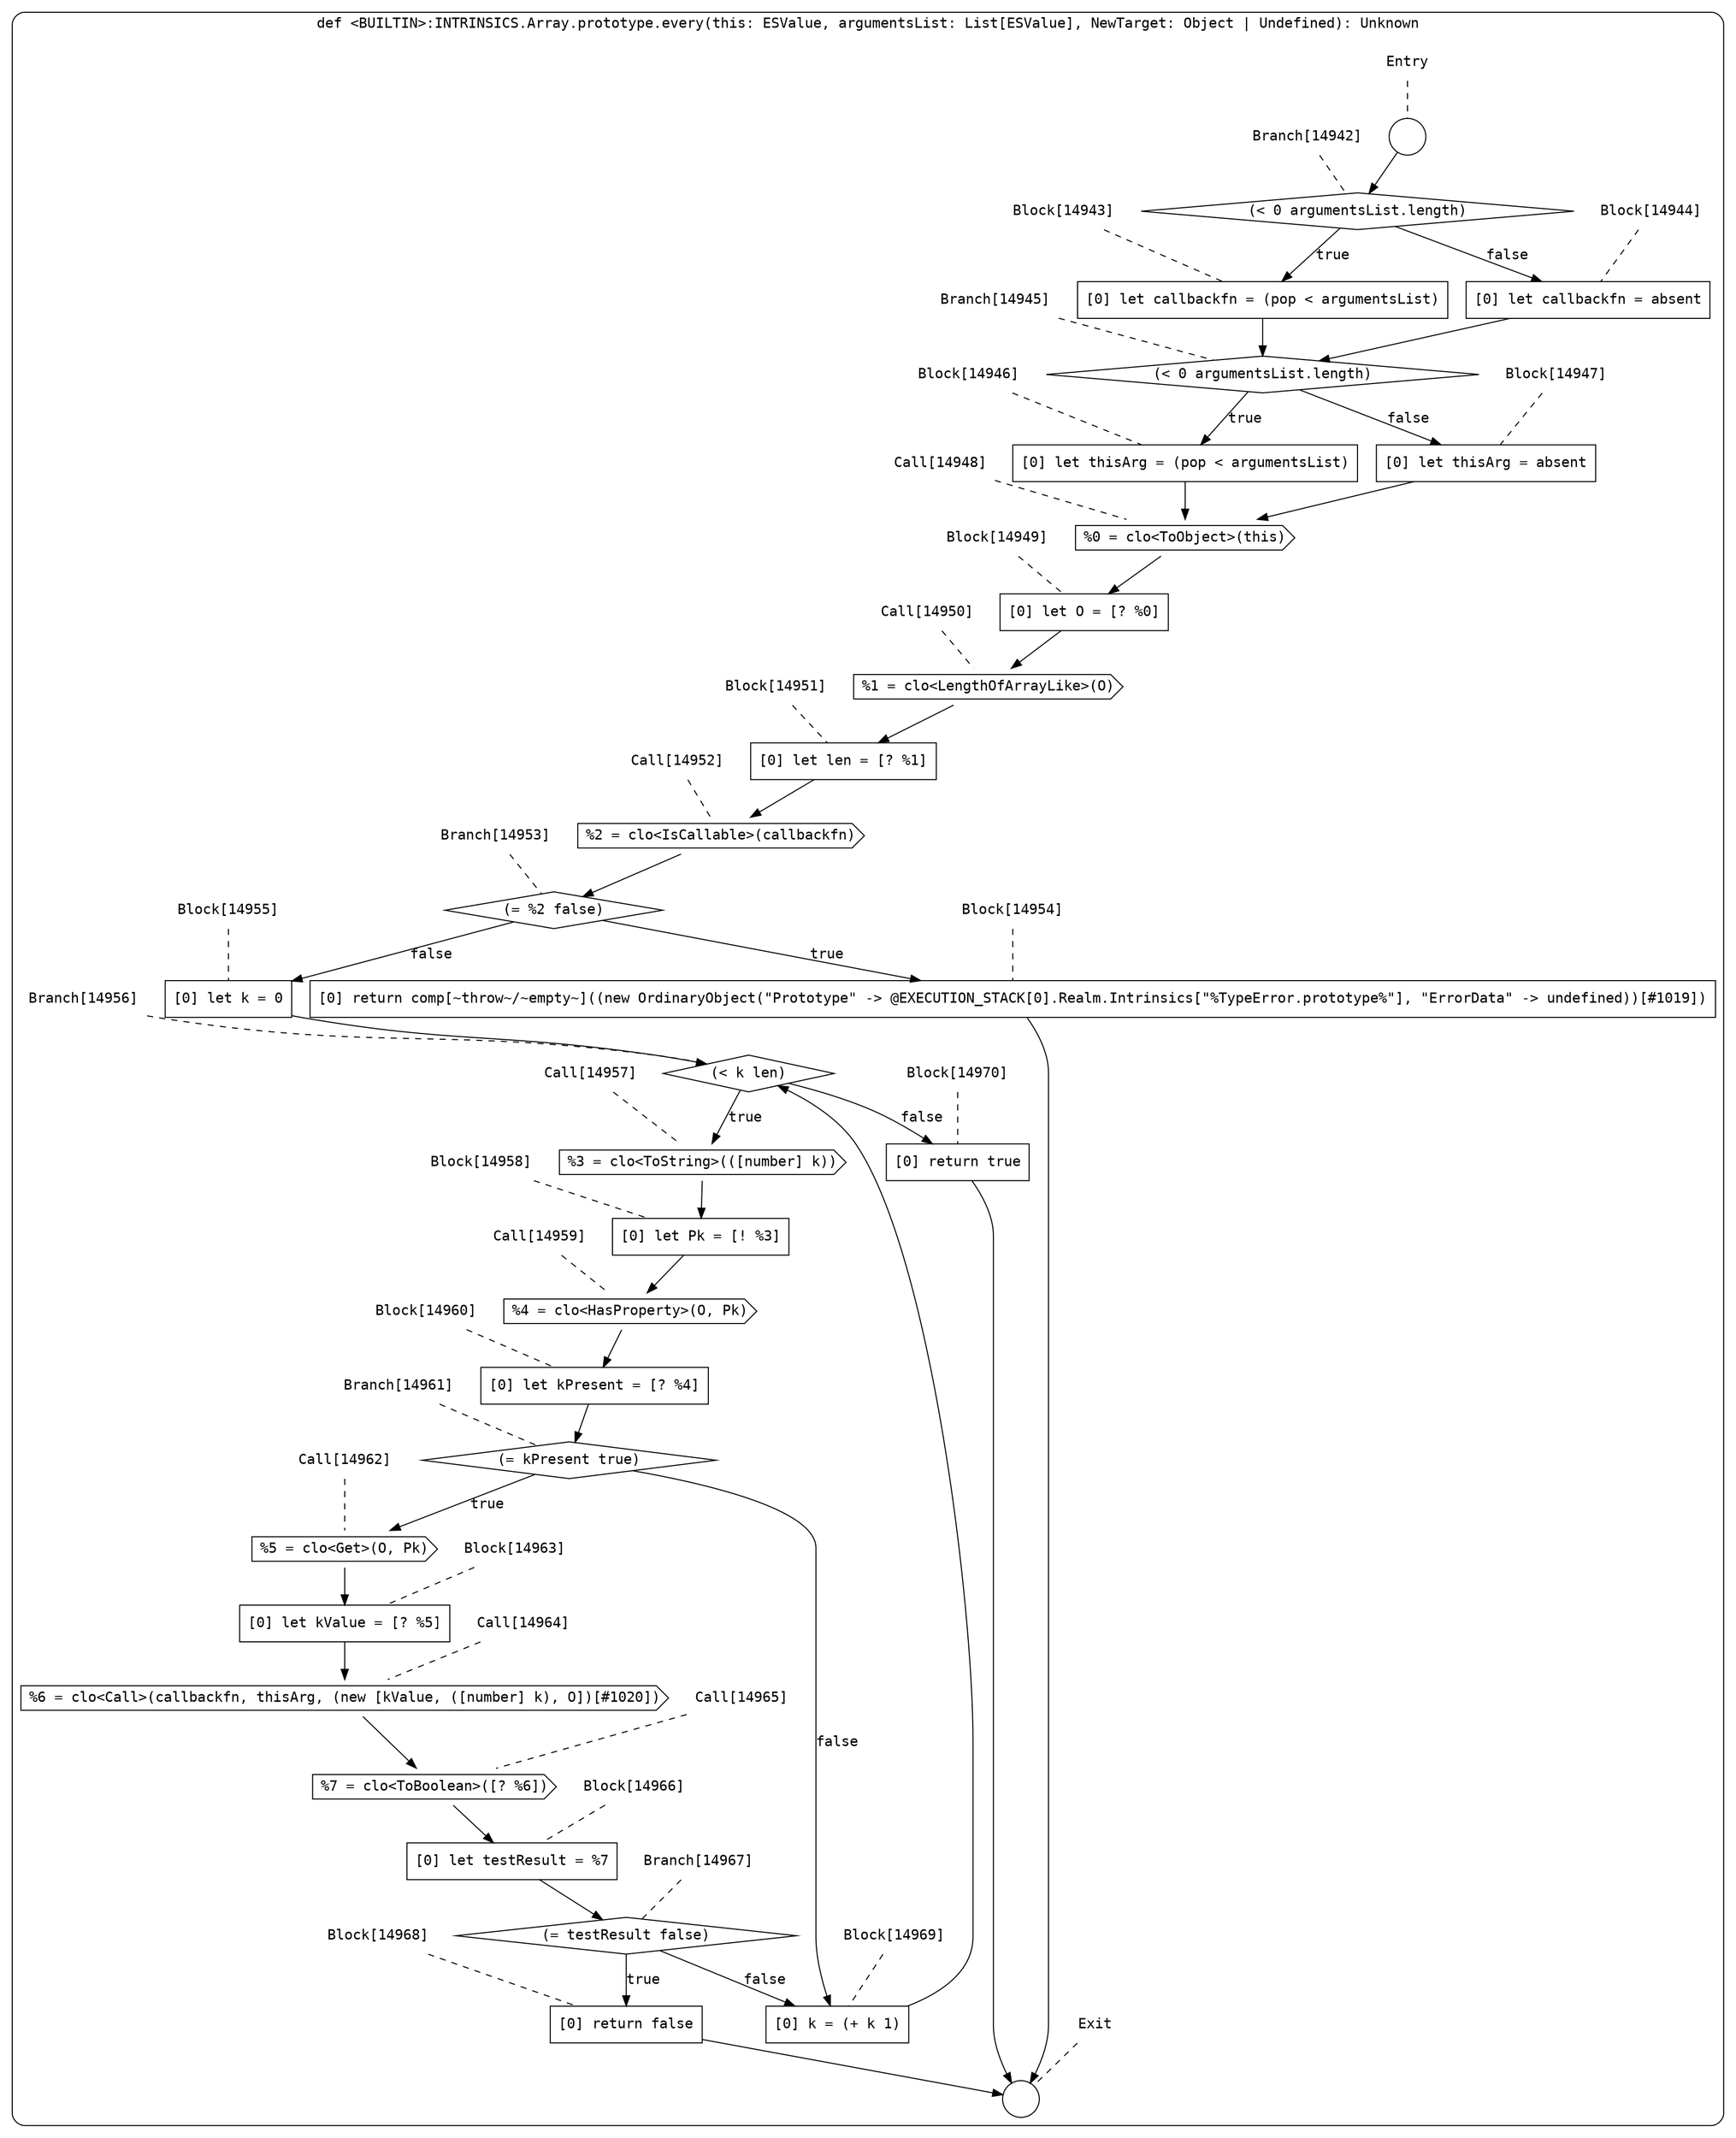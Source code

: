 digraph {
  graph [fontname = "Consolas"]
  node [fontname = "Consolas"]
  edge [fontname = "Consolas"]
  subgraph cluster2349 {
    label = "def <BUILTIN>:INTRINSICS.Array.prototype.every(this: ESValue, argumentsList: List[ESValue], NewTarget: Object | Undefined): Unknown"
    style = rounded
    cluster2349_entry_name [shape=none, label=<<font color="black">Entry</font>>]
    cluster2349_entry_name -> cluster2349_entry [arrowhead=none, color="black", style=dashed]
    cluster2349_entry [shape=circle label=" " color="black" fillcolor="white" style=filled]
    cluster2349_entry -> node14942 [color="black"]
    cluster2349_exit_name [shape=none, label=<<font color="black">Exit</font>>]
    cluster2349_exit_name -> cluster2349_exit [arrowhead=none, color="black", style=dashed]
    cluster2349_exit [shape=circle label=" " color="black" fillcolor="white" style=filled]
    node14942_name [shape=none, label=<<font color="black">Branch[14942]</font>>]
    node14942_name -> node14942 [arrowhead=none, color="black", style=dashed]
    node14942 [shape=diamond, label=<<font color="black">(&lt; 0 argumentsList.length)</font>> color="black" fillcolor="white", style=filled]
    node14942 -> node14943 [label=<<font color="black">true</font>> color="black"]
    node14942 -> node14944 [label=<<font color="black">false</font>> color="black"]
    node14943_name [shape=none, label=<<font color="black">Block[14943]</font>>]
    node14943_name -> node14943 [arrowhead=none, color="black", style=dashed]
    node14943 [shape=box, label=<<font color="black">[0] let callbackfn = (pop &lt; argumentsList)<BR ALIGN="LEFT"/></font>> color="black" fillcolor="white", style=filled]
    node14943 -> node14945 [color="black"]
    node14944_name [shape=none, label=<<font color="black">Block[14944]</font>>]
    node14944_name -> node14944 [arrowhead=none, color="black", style=dashed]
    node14944 [shape=box, label=<<font color="black">[0] let callbackfn = absent<BR ALIGN="LEFT"/></font>> color="black" fillcolor="white", style=filled]
    node14944 -> node14945 [color="black"]
    node14945_name [shape=none, label=<<font color="black">Branch[14945]</font>>]
    node14945_name -> node14945 [arrowhead=none, color="black", style=dashed]
    node14945 [shape=diamond, label=<<font color="black">(&lt; 0 argumentsList.length)</font>> color="black" fillcolor="white", style=filled]
    node14945 -> node14946 [label=<<font color="black">true</font>> color="black"]
    node14945 -> node14947 [label=<<font color="black">false</font>> color="black"]
    node14946_name [shape=none, label=<<font color="black">Block[14946]</font>>]
    node14946_name -> node14946 [arrowhead=none, color="black", style=dashed]
    node14946 [shape=box, label=<<font color="black">[0] let thisArg = (pop &lt; argumentsList)<BR ALIGN="LEFT"/></font>> color="black" fillcolor="white", style=filled]
    node14946 -> node14948 [color="black"]
    node14947_name [shape=none, label=<<font color="black">Block[14947]</font>>]
    node14947_name -> node14947 [arrowhead=none, color="black", style=dashed]
    node14947 [shape=box, label=<<font color="black">[0] let thisArg = absent<BR ALIGN="LEFT"/></font>> color="black" fillcolor="white", style=filled]
    node14947 -> node14948 [color="black"]
    node14948_name [shape=none, label=<<font color="black">Call[14948]</font>>]
    node14948_name -> node14948 [arrowhead=none, color="black", style=dashed]
    node14948 [shape=cds, label=<<font color="black">%0 = clo&lt;ToObject&gt;(this)</font>> color="black" fillcolor="white", style=filled]
    node14948 -> node14949 [color="black"]
    node14949_name [shape=none, label=<<font color="black">Block[14949]</font>>]
    node14949_name -> node14949 [arrowhead=none, color="black", style=dashed]
    node14949 [shape=box, label=<<font color="black">[0] let O = [? %0]<BR ALIGN="LEFT"/></font>> color="black" fillcolor="white", style=filled]
    node14949 -> node14950 [color="black"]
    node14950_name [shape=none, label=<<font color="black">Call[14950]</font>>]
    node14950_name -> node14950 [arrowhead=none, color="black", style=dashed]
    node14950 [shape=cds, label=<<font color="black">%1 = clo&lt;LengthOfArrayLike&gt;(O)</font>> color="black" fillcolor="white", style=filled]
    node14950 -> node14951 [color="black"]
    node14951_name [shape=none, label=<<font color="black">Block[14951]</font>>]
    node14951_name -> node14951 [arrowhead=none, color="black", style=dashed]
    node14951 [shape=box, label=<<font color="black">[0] let len = [? %1]<BR ALIGN="LEFT"/></font>> color="black" fillcolor="white", style=filled]
    node14951 -> node14952 [color="black"]
    node14952_name [shape=none, label=<<font color="black">Call[14952]</font>>]
    node14952_name -> node14952 [arrowhead=none, color="black", style=dashed]
    node14952 [shape=cds, label=<<font color="black">%2 = clo&lt;IsCallable&gt;(callbackfn)</font>> color="black" fillcolor="white", style=filled]
    node14952 -> node14953 [color="black"]
    node14953_name [shape=none, label=<<font color="black">Branch[14953]</font>>]
    node14953_name -> node14953 [arrowhead=none, color="black", style=dashed]
    node14953 [shape=diamond, label=<<font color="black">(= %2 false)</font>> color="black" fillcolor="white", style=filled]
    node14953 -> node14954 [label=<<font color="black">true</font>> color="black"]
    node14953 -> node14955 [label=<<font color="black">false</font>> color="black"]
    node14954_name [shape=none, label=<<font color="black">Block[14954]</font>>]
    node14954_name -> node14954 [arrowhead=none, color="black", style=dashed]
    node14954 [shape=box, label=<<font color="black">[0] return comp[~throw~/~empty~]((new OrdinaryObject(&quot;Prototype&quot; -&gt; @EXECUTION_STACK[0].Realm.Intrinsics[&quot;%TypeError.prototype%&quot;], &quot;ErrorData&quot; -&gt; undefined))[#1019])<BR ALIGN="LEFT"/></font>> color="black" fillcolor="white", style=filled]
    node14954 -> cluster2349_exit [color="black"]
    node14955_name [shape=none, label=<<font color="black">Block[14955]</font>>]
    node14955_name -> node14955 [arrowhead=none, color="black", style=dashed]
    node14955 [shape=box, label=<<font color="black">[0] let k = 0<BR ALIGN="LEFT"/></font>> color="black" fillcolor="white", style=filled]
    node14955 -> node14956 [color="black"]
    node14956_name [shape=none, label=<<font color="black">Branch[14956]</font>>]
    node14956_name -> node14956 [arrowhead=none, color="black", style=dashed]
    node14956 [shape=diamond, label=<<font color="black">(&lt; k len)</font>> color="black" fillcolor="white", style=filled]
    node14956 -> node14957 [label=<<font color="black">true</font>> color="black"]
    node14956 -> node14970 [label=<<font color="black">false</font>> color="black"]
    node14957_name [shape=none, label=<<font color="black">Call[14957]</font>>]
    node14957_name -> node14957 [arrowhead=none, color="black", style=dashed]
    node14957 [shape=cds, label=<<font color="black">%3 = clo&lt;ToString&gt;(([number] k))</font>> color="black" fillcolor="white", style=filled]
    node14957 -> node14958 [color="black"]
    node14970_name [shape=none, label=<<font color="black">Block[14970]</font>>]
    node14970_name -> node14970 [arrowhead=none, color="black", style=dashed]
    node14970 [shape=box, label=<<font color="black">[0] return true<BR ALIGN="LEFT"/></font>> color="black" fillcolor="white", style=filled]
    node14970 -> cluster2349_exit [color="black"]
    node14958_name [shape=none, label=<<font color="black">Block[14958]</font>>]
    node14958_name -> node14958 [arrowhead=none, color="black", style=dashed]
    node14958 [shape=box, label=<<font color="black">[0] let Pk = [! %3]<BR ALIGN="LEFT"/></font>> color="black" fillcolor="white", style=filled]
    node14958 -> node14959 [color="black"]
    node14959_name [shape=none, label=<<font color="black">Call[14959]</font>>]
    node14959_name -> node14959 [arrowhead=none, color="black", style=dashed]
    node14959 [shape=cds, label=<<font color="black">%4 = clo&lt;HasProperty&gt;(O, Pk)</font>> color="black" fillcolor="white", style=filled]
    node14959 -> node14960 [color="black"]
    node14960_name [shape=none, label=<<font color="black">Block[14960]</font>>]
    node14960_name -> node14960 [arrowhead=none, color="black", style=dashed]
    node14960 [shape=box, label=<<font color="black">[0] let kPresent = [? %4]<BR ALIGN="LEFT"/></font>> color="black" fillcolor="white", style=filled]
    node14960 -> node14961 [color="black"]
    node14961_name [shape=none, label=<<font color="black">Branch[14961]</font>>]
    node14961_name -> node14961 [arrowhead=none, color="black", style=dashed]
    node14961 [shape=diamond, label=<<font color="black">(= kPresent true)</font>> color="black" fillcolor="white", style=filled]
    node14961 -> node14962 [label=<<font color="black">true</font>> color="black"]
    node14961 -> node14969 [label=<<font color="black">false</font>> color="black"]
    node14962_name [shape=none, label=<<font color="black">Call[14962]</font>>]
    node14962_name -> node14962 [arrowhead=none, color="black", style=dashed]
    node14962 [shape=cds, label=<<font color="black">%5 = clo&lt;Get&gt;(O, Pk)</font>> color="black" fillcolor="white", style=filled]
    node14962 -> node14963 [color="black"]
    node14969_name [shape=none, label=<<font color="black">Block[14969]</font>>]
    node14969_name -> node14969 [arrowhead=none, color="black", style=dashed]
    node14969 [shape=box, label=<<font color="black">[0] k = (+ k 1)<BR ALIGN="LEFT"/></font>> color="black" fillcolor="white", style=filled]
    node14969 -> node14956 [color="black"]
    node14963_name [shape=none, label=<<font color="black">Block[14963]</font>>]
    node14963_name -> node14963 [arrowhead=none, color="black", style=dashed]
    node14963 [shape=box, label=<<font color="black">[0] let kValue = [? %5]<BR ALIGN="LEFT"/></font>> color="black" fillcolor="white", style=filled]
    node14963 -> node14964 [color="black"]
    node14964_name [shape=none, label=<<font color="black">Call[14964]</font>>]
    node14964_name -> node14964 [arrowhead=none, color="black", style=dashed]
    node14964 [shape=cds, label=<<font color="black">%6 = clo&lt;Call&gt;(callbackfn, thisArg, (new [kValue, ([number] k), O])[#1020])</font>> color="black" fillcolor="white", style=filled]
    node14964 -> node14965 [color="black"]
    node14965_name [shape=none, label=<<font color="black">Call[14965]</font>>]
    node14965_name -> node14965 [arrowhead=none, color="black", style=dashed]
    node14965 [shape=cds, label=<<font color="black">%7 = clo&lt;ToBoolean&gt;([? %6])</font>> color="black" fillcolor="white", style=filled]
    node14965 -> node14966 [color="black"]
    node14966_name [shape=none, label=<<font color="black">Block[14966]</font>>]
    node14966_name -> node14966 [arrowhead=none, color="black", style=dashed]
    node14966 [shape=box, label=<<font color="black">[0] let testResult = %7<BR ALIGN="LEFT"/></font>> color="black" fillcolor="white", style=filled]
    node14966 -> node14967 [color="black"]
    node14967_name [shape=none, label=<<font color="black">Branch[14967]</font>>]
    node14967_name -> node14967 [arrowhead=none, color="black", style=dashed]
    node14967 [shape=diamond, label=<<font color="black">(= testResult false)</font>> color="black" fillcolor="white", style=filled]
    node14967 -> node14968 [label=<<font color="black">true</font>> color="black"]
    node14967 -> node14969 [label=<<font color="black">false</font>> color="black"]
    node14968_name [shape=none, label=<<font color="black">Block[14968]</font>>]
    node14968_name -> node14968 [arrowhead=none, color="black", style=dashed]
    node14968 [shape=box, label=<<font color="black">[0] return false<BR ALIGN="LEFT"/></font>> color="black" fillcolor="white", style=filled]
    node14968 -> cluster2349_exit [color="black"]
  }
}